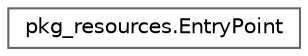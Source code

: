 digraph "Graphical Class Hierarchy"
{
 // LATEX_PDF_SIZE
  bgcolor="transparent";
  edge [fontname=Helvetica,fontsize=10,labelfontname=Helvetica,labelfontsize=10];
  node [fontname=Helvetica,fontsize=10,shape=box,height=0.2,width=0.4];
  rankdir="LR";
  Node0 [id="Node000000",label="pkg_resources.EntryPoint",height=0.2,width=0.4,color="grey40", fillcolor="white", style="filled",URL="$classpkg__resources_1_1_entry_point.html",tooltip=" "];
}
